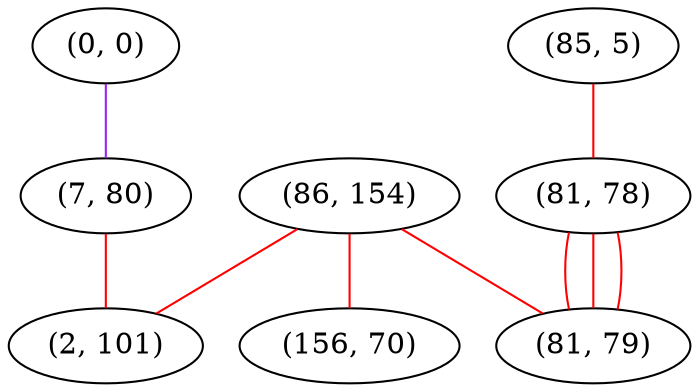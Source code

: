 graph "" {
"(0, 0)";
"(86, 154)";
"(7, 80)";
"(85, 5)";
"(2, 101)";
"(81, 78)";
"(156, 70)";
"(81, 79)";
"(0, 0)" -- "(7, 80)"  [color=purple, key=0, weight=4];
"(86, 154)" -- "(2, 101)"  [color=red, key=0, weight=1];
"(86, 154)" -- "(156, 70)"  [color=red, key=0, weight=1];
"(86, 154)" -- "(81, 79)"  [color=red, key=0, weight=1];
"(7, 80)" -- "(2, 101)"  [color=red, key=0, weight=1];
"(85, 5)" -- "(81, 78)"  [color=red, key=0, weight=1];
"(81, 78)" -- "(81, 79)"  [color=red, key=0, weight=1];
"(81, 78)" -- "(81, 79)"  [color=red, key=1, weight=1];
"(81, 78)" -- "(81, 79)"  [color=red, key=2, weight=1];
}
